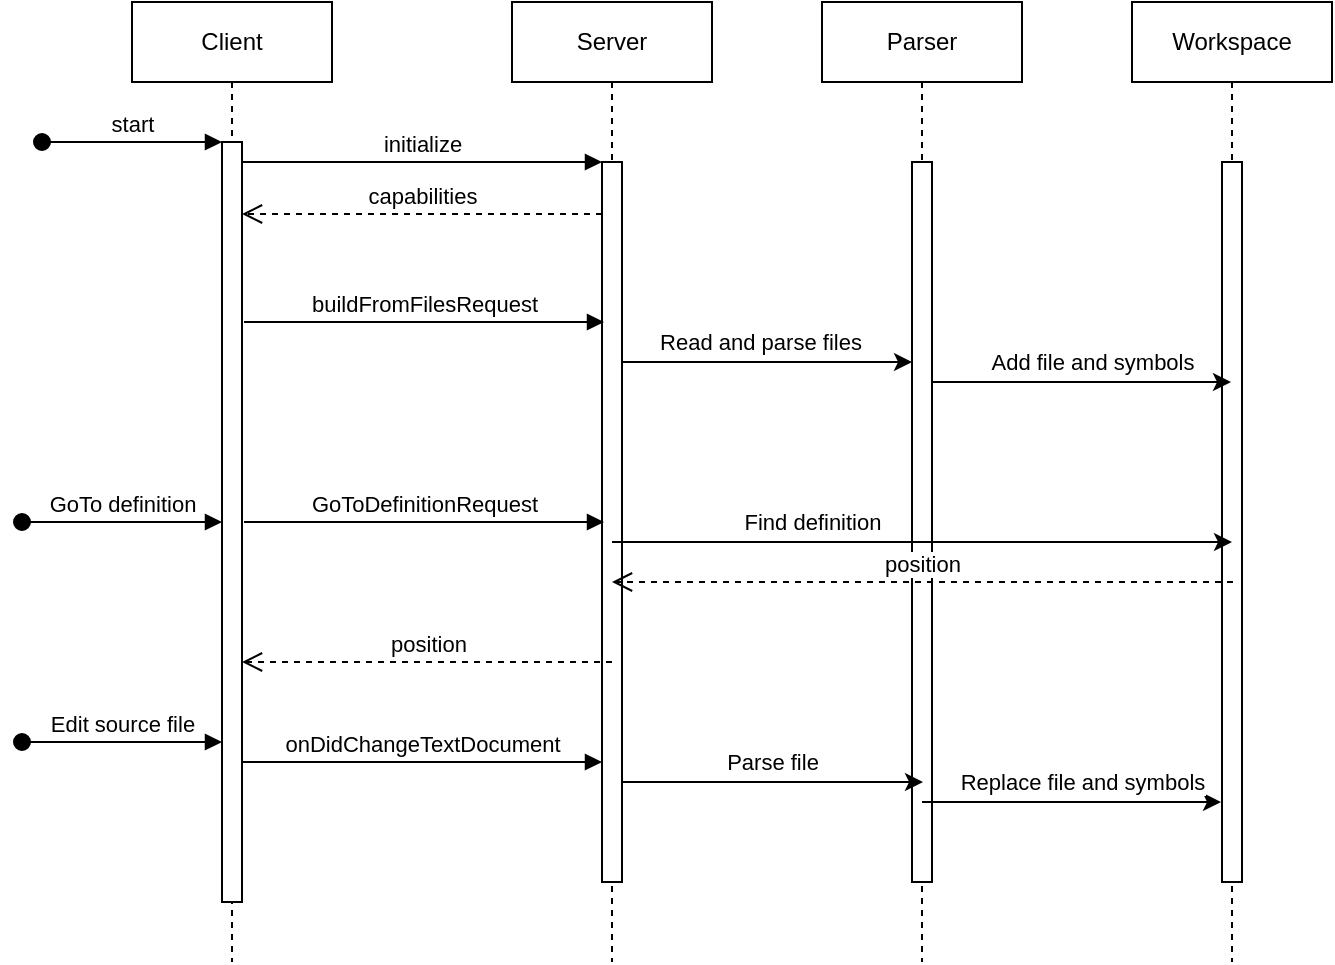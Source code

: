 <mxfile version="22.0.2" type="device">
  <diagram name="Page-1" id="2YBvvXClWsGukQMizWep">
    <mxGraphModel dx="954" dy="674" grid="1" gridSize="10" guides="1" tooltips="1" connect="1" arrows="1" fold="1" page="1" pageScale="1" pageWidth="850" pageHeight="1100" math="0" shadow="0">
      <root>
        <mxCell id="0" />
        <mxCell id="1" parent="0" />
        <mxCell id="jyBiNHnYuYfz2YoyycEA-6" value="" style="endArrow=classic;html=1;rounded=0;" edge="1" parent="1">
          <mxGeometry width="50" height="50" relative="1" as="geometry">
            <mxPoint x="304.5" y="220" as="sourcePoint" />
            <mxPoint x="455" y="220" as="targetPoint" />
          </mxGeometry>
        </mxCell>
        <mxCell id="jyBiNHnYuYfz2YoyycEA-7" value="Read and parse files" style="edgeLabel;html=1;align=center;verticalAlign=middle;resizable=0;points=[];" vertex="1" connectable="0" parent="jyBiNHnYuYfz2YoyycEA-6">
          <mxGeometry x="-0.236" y="3" relative="1" as="geometry">
            <mxPoint x="17" y="-7" as="offset" />
          </mxGeometry>
        </mxCell>
        <mxCell id="aM9ryv3xv72pqoxQDRHE-1" value="Client" style="shape=umlLifeline;perimeter=lifelinePerimeter;whiteSpace=wrap;html=1;container=0;dropTarget=0;collapsible=0;recursiveResize=0;outlineConnect=0;portConstraint=eastwest;newEdgeStyle={&quot;edgeStyle&quot;:&quot;elbowEdgeStyle&quot;,&quot;elbow&quot;:&quot;vertical&quot;,&quot;curved&quot;:0,&quot;rounded&quot;:0};" parent="1" vertex="1">
          <mxGeometry x="65" y="40" width="100" height="480" as="geometry" />
        </mxCell>
        <mxCell id="aM9ryv3xv72pqoxQDRHE-2" value="" style="html=1;points=[];perimeter=orthogonalPerimeter;outlineConnect=0;targetShapes=umlLifeline;portConstraint=eastwest;newEdgeStyle={&quot;edgeStyle&quot;:&quot;elbowEdgeStyle&quot;,&quot;elbow&quot;:&quot;vertical&quot;,&quot;curved&quot;:0,&quot;rounded&quot;:0};" parent="aM9ryv3xv72pqoxQDRHE-1" vertex="1">
          <mxGeometry x="45" y="70" width="10" height="380" as="geometry" />
        </mxCell>
        <mxCell id="aM9ryv3xv72pqoxQDRHE-3" value="start" style="html=1;verticalAlign=bottom;startArrow=oval;endArrow=block;startSize=8;edgeStyle=elbowEdgeStyle;elbow=vertical;curved=0;rounded=0;" parent="aM9ryv3xv72pqoxQDRHE-1" target="aM9ryv3xv72pqoxQDRHE-2" edge="1">
          <mxGeometry relative="1" as="geometry">
            <mxPoint x="-45" y="70" as="sourcePoint" />
          </mxGeometry>
        </mxCell>
        <mxCell id="aM9ryv3xv72pqoxQDRHE-5" value="Server" style="shape=umlLifeline;perimeter=lifelinePerimeter;whiteSpace=wrap;html=1;container=0;dropTarget=0;collapsible=0;recursiveResize=0;outlineConnect=0;portConstraint=eastwest;newEdgeStyle={&quot;edgeStyle&quot;:&quot;elbowEdgeStyle&quot;,&quot;elbow&quot;:&quot;vertical&quot;,&quot;curved&quot;:0,&quot;rounded&quot;:0};" parent="1" vertex="1">
          <mxGeometry x="255" y="40" width="100" height="480" as="geometry" />
        </mxCell>
        <mxCell id="aM9ryv3xv72pqoxQDRHE-6" value="" style="html=1;points=[];perimeter=orthogonalPerimeter;outlineConnect=0;targetShapes=umlLifeline;portConstraint=eastwest;newEdgeStyle={&quot;edgeStyle&quot;:&quot;elbowEdgeStyle&quot;,&quot;elbow&quot;:&quot;vertical&quot;,&quot;curved&quot;:0,&quot;rounded&quot;:0};" parent="aM9ryv3xv72pqoxQDRHE-5" vertex="1">
          <mxGeometry x="45" y="80" width="10" height="360" as="geometry" />
        </mxCell>
        <mxCell id="aM9ryv3xv72pqoxQDRHE-7" value="initialize" style="html=1;verticalAlign=bottom;endArrow=block;edgeStyle=elbowEdgeStyle;elbow=horizontal;curved=0;rounded=0;" parent="1" source="aM9ryv3xv72pqoxQDRHE-2" target="aM9ryv3xv72pqoxQDRHE-6" edge="1">
          <mxGeometry relative="1" as="geometry">
            <mxPoint x="230" y="130" as="sourcePoint" />
            <Array as="points">
              <mxPoint x="215" y="120" />
            </Array>
          </mxGeometry>
        </mxCell>
        <mxCell id="aM9ryv3xv72pqoxQDRHE-8" value="position" style="html=1;verticalAlign=bottom;endArrow=open;dashed=1;endSize=8;edgeStyle=elbowEdgeStyle;elbow=horizontal;curved=0;rounded=0;" parent="1" target="aM9ryv3xv72pqoxQDRHE-2" edge="1">
          <mxGeometry relative="1" as="geometry">
            <mxPoint x="125" y="370" as="targetPoint" />
            <Array as="points">
              <mxPoint x="230" y="370" />
            </Array>
            <mxPoint x="305" y="370" as="sourcePoint" />
          </mxGeometry>
        </mxCell>
        <mxCell id="jyBiNHnYuYfz2YoyycEA-1" value="capabilities" style="html=1;verticalAlign=bottom;endArrow=open;dashed=1;endSize=8;edgeStyle=elbowEdgeStyle;elbow=vertical;curved=0;rounded=0;" edge="1" parent="1">
          <mxGeometry relative="1" as="geometry">
            <mxPoint x="120" y="146" as="targetPoint" />
            <Array as="points">
              <mxPoint x="225" y="146" />
            </Array>
            <mxPoint x="300" y="146" as="sourcePoint" />
          </mxGeometry>
        </mxCell>
        <mxCell id="jyBiNHnYuYfz2YoyycEA-2" value="buildFromFilesRequest" style="html=1;verticalAlign=bottom;endArrow=block;edgeStyle=elbowEdgeStyle;elbow=horizontal;curved=0;rounded=0;" edge="1" parent="1">
          <mxGeometry relative="1" as="geometry">
            <mxPoint x="121" y="200" as="sourcePoint" />
            <Array as="points">
              <mxPoint x="216" y="200" />
            </Array>
            <mxPoint x="301" y="200" as="targetPoint" />
          </mxGeometry>
        </mxCell>
        <mxCell id="jyBiNHnYuYfz2YoyycEA-4" value="Parser" style="shape=umlLifeline;perimeter=lifelinePerimeter;whiteSpace=wrap;html=1;container=0;dropTarget=0;collapsible=0;recursiveResize=0;outlineConnect=0;portConstraint=eastwest;newEdgeStyle={&quot;edgeStyle&quot;:&quot;elbowEdgeStyle&quot;,&quot;elbow&quot;:&quot;vertical&quot;,&quot;curved&quot;:0,&quot;rounded&quot;:0};" vertex="1" parent="1">
          <mxGeometry x="410" y="40" width="100" height="480" as="geometry" />
        </mxCell>
        <mxCell id="jyBiNHnYuYfz2YoyycEA-5" value="" style="html=1;points=[];perimeter=orthogonalPerimeter;outlineConnect=0;targetShapes=umlLifeline;portConstraint=eastwest;newEdgeStyle={&quot;edgeStyle&quot;:&quot;elbowEdgeStyle&quot;,&quot;elbow&quot;:&quot;vertical&quot;,&quot;curved&quot;:0,&quot;rounded&quot;:0};" vertex="1" parent="jyBiNHnYuYfz2YoyycEA-4">
          <mxGeometry x="45" y="80" width="10" height="360" as="geometry" />
        </mxCell>
        <mxCell id="jyBiNHnYuYfz2YoyycEA-8" value="GoToDefinitionRequest" style="html=1;verticalAlign=bottom;endArrow=block;edgeStyle=elbowEdgeStyle;elbow=horizontal;curved=0;rounded=0;" edge="1" parent="1">
          <mxGeometry relative="1" as="geometry">
            <mxPoint x="121" y="300" as="sourcePoint" />
            <Array as="points">
              <mxPoint x="216" y="300" />
            </Array>
            <mxPoint x="301" y="300" as="targetPoint" />
          </mxGeometry>
        </mxCell>
        <mxCell id="jyBiNHnYuYfz2YoyycEA-9" value="Workspace" style="shape=umlLifeline;perimeter=lifelinePerimeter;whiteSpace=wrap;html=1;container=0;dropTarget=0;collapsible=0;recursiveResize=0;outlineConnect=0;portConstraint=eastwest;newEdgeStyle={&quot;edgeStyle&quot;:&quot;elbowEdgeStyle&quot;,&quot;elbow&quot;:&quot;vertical&quot;,&quot;curved&quot;:0,&quot;rounded&quot;:0};" vertex="1" parent="1">
          <mxGeometry x="565" y="40" width="100" height="480" as="geometry" />
        </mxCell>
        <mxCell id="jyBiNHnYuYfz2YoyycEA-10" value="" style="html=1;points=[];perimeter=orthogonalPerimeter;outlineConnect=0;targetShapes=umlLifeline;portConstraint=eastwest;newEdgeStyle={&quot;edgeStyle&quot;:&quot;elbowEdgeStyle&quot;,&quot;elbow&quot;:&quot;vertical&quot;,&quot;curved&quot;:0,&quot;rounded&quot;:0};" vertex="1" parent="jyBiNHnYuYfz2YoyycEA-9">
          <mxGeometry x="45" y="80" width="10" height="360" as="geometry" />
        </mxCell>
        <mxCell id="jyBiNHnYuYfz2YoyycEA-11" value="" style="endArrow=classic;html=1;rounded=0;" edge="1" parent="1">
          <mxGeometry width="50" height="50" relative="1" as="geometry">
            <mxPoint x="465" y="230" as="sourcePoint" />
            <mxPoint x="614.5" y="230" as="targetPoint" />
          </mxGeometry>
        </mxCell>
        <mxCell id="jyBiNHnYuYfz2YoyycEA-12" value="Add file and symbols" style="edgeLabel;html=1;align=center;verticalAlign=middle;resizable=0;points=[];" vertex="1" connectable="0" parent="jyBiNHnYuYfz2YoyycEA-11">
          <mxGeometry x="0.311" y="1" relative="1" as="geometry">
            <mxPoint x="-18" y="-9" as="offset" />
          </mxGeometry>
        </mxCell>
        <mxCell id="jyBiNHnYuYfz2YoyycEA-13" value="" style="endArrow=classic;html=1;rounded=0;" edge="1" parent="1">
          <mxGeometry width="50" height="50" relative="1" as="geometry">
            <mxPoint x="305" y="310" as="sourcePoint" />
            <mxPoint x="615" y="310" as="targetPoint" />
          </mxGeometry>
        </mxCell>
        <mxCell id="jyBiNHnYuYfz2YoyycEA-14" value="Find definition" style="edgeLabel;html=1;align=center;verticalAlign=middle;resizable=0;points=[];" vertex="1" connectable="0" parent="jyBiNHnYuYfz2YoyycEA-13">
          <mxGeometry x="0.497" y="-2" relative="1" as="geometry">
            <mxPoint x="-132" y="-12" as="offset" />
          </mxGeometry>
        </mxCell>
        <mxCell id="jyBiNHnYuYfz2YoyycEA-15" value="position" style="html=1;verticalAlign=bottom;endArrow=open;dashed=1;endSize=8;edgeStyle=elbowEdgeStyle;elbow=vertical;curved=0;rounded=0;" edge="1" parent="1">
          <mxGeometry relative="1" as="geometry">
            <mxPoint x="305" y="330" as="targetPoint" />
            <Array as="points">
              <mxPoint x="540.5" y="330" />
            </Array>
            <mxPoint x="615.5" y="330" as="sourcePoint" />
          </mxGeometry>
        </mxCell>
        <mxCell id="jyBiNHnYuYfz2YoyycEA-16" value="GoTo definition" style="html=1;verticalAlign=bottom;startArrow=oval;endArrow=block;startSize=8;edgeStyle=elbowEdgeStyle;elbow=vertical;curved=0;rounded=0;" edge="1" parent="1">
          <mxGeometry relative="1" as="geometry">
            <mxPoint x="10" y="300" as="sourcePoint" />
            <mxPoint x="110" y="300" as="targetPoint" />
          </mxGeometry>
        </mxCell>
        <mxCell id="jyBiNHnYuYfz2YoyycEA-17" value="Edit source file" style="html=1;verticalAlign=bottom;startArrow=oval;endArrow=block;startSize=8;edgeStyle=elbowEdgeStyle;elbow=vertical;curved=0;rounded=0;" edge="1" parent="1">
          <mxGeometry relative="1" as="geometry">
            <mxPoint x="10" y="410" as="sourcePoint" />
            <mxPoint x="110" y="410" as="targetPoint" />
          </mxGeometry>
        </mxCell>
        <mxCell id="jyBiNHnYuYfz2YoyycEA-18" value="onDidChangeTextDocument" style="html=1;verticalAlign=bottom;endArrow=block;edgeStyle=elbowEdgeStyle;elbow=horizontal;curved=0;rounded=0;" edge="1" parent="1">
          <mxGeometry relative="1" as="geometry">
            <mxPoint x="120" y="420" as="sourcePoint" />
            <Array as="points">
              <mxPoint x="215" y="420" />
            </Array>
            <mxPoint x="300" y="420" as="targetPoint" />
          </mxGeometry>
        </mxCell>
        <mxCell id="jyBiNHnYuYfz2YoyycEA-19" value="" style="endArrow=classic;html=1;rounded=0;" edge="1" parent="1">
          <mxGeometry width="50" height="50" relative="1" as="geometry">
            <mxPoint x="310" y="430" as="sourcePoint" />
            <mxPoint x="460.5" y="430" as="targetPoint" />
          </mxGeometry>
        </mxCell>
        <mxCell id="jyBiNHnYuYfz2YoyycEA-20" value="Parse file" style="edgeLabel;html=1;align=center;verticalAlign=middle;resizable=0;points=[];" vertex="1" connectable="0" parent="jyBiNHnYuYfz2YoyycEA-19">
          <mxGeometry x="-0.236" y="3" relative="1" as="geometry">
            <mxPoint x="17" y="-7" as="offset" />
          </mxGeometry>
        </mxCell>
        <mxCell id="jyBiNHnYuYfz2YoyycEA-21" value="" style="endArrow=classic;html=1;rounded=0;" edge="1" parent="1">
          <mxGeometry width="50" height="50" relative="1" as="geometry">
            <mxPoint x="460" y="440" as="sourcePoint" />
            <mxPoint x="609.5" y="440" as="targetPoint" />
          </mxGeometry>
        </mxCell>
        <mxCell id="jyBiNHnYuYfz2YoyycEA-22" value="Replace file and symbols" style="edgeLabel;html=1;align=center;verticalAlign=middle;resizable=0;points=[];" vertex="1" connectable="0" parent="jyBiNHnYuYfz2YoyycEA-21">
          <mxGeometry x="0.311" y="1" relative="1" as="geometry">
            <mxPoint x="-18" y="-9" as="offset" />
          </mxGeometry>
        </mxCell>
      </root>
    </mxGraphModel>
  </diagram>
</mxfile>
